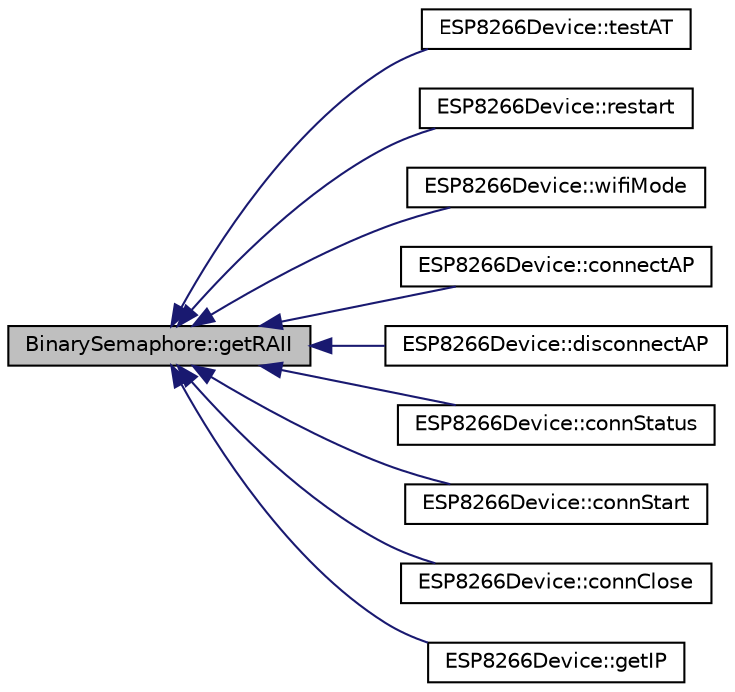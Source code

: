 digraph "BinarySemaphore::getRAII"
{
  edge [fontname="Helvetica",fontsize="10",labelfontname="Helvetica",labelfontsize="10"];
  node [fontname="Helvetica",fontsize="10",shape=record];
  rankdir="LR";
  Node1 [label="BinarySemaphore::getRAII",height=0.2,width=0.4,color="black", fillcolor="grey75", style="filled" fontcolor="black"];
  Node1 -> Node2 [dir="back",color="midnightblue",fontsize="10",style="solid",fontname="Helvetica"];
  Node2 [label="ESP8266Device::testAT",height=0.2,width=0.4,color="black", fillcolor="white", style="filled",URL="$class_e_s_p8266_device.html#acce9c1c7c0be824ef0c94c28d68cac67"];
  Node1 -> Node3 [dir="back",color="midnightblue",fontsize="10",style="solid",fontname="Helvetica"];
  Node3 [label="ESP8266Device::restart",height=0.2,width=0.4,color="black", fillcolor="white", style="filled",URL="$class_e_s_p8266_device.html#ab63e82d17283892b5bf2ab1e7c42c720"];
  Node1 -> Node4 [dir="back",color="midnightblue",fontsize="10",style="solid",fontname="Helvetica"];
  Node4 [label="ESP8266Device::wifiMode",height=0.2,width=0.4,color="black", fillcolor="white", style="filled",URL="$class_e_s_p8266_device.html#a4450f96a3c415ec99b45b002251a8802"];
  Node1 -> Node5 [dir="back",color="midnightblue",fontsize="10",style="solid",fontname="Helvetica"];
  Node5 [label="ESP8266Device::connectAP",height=0.2,width=0.4,color="black", fillcolor="white", style="filled",URL="$class_e_s_p8266_device.html#af9f44098381d1bf7e81d7d8e1ee6e4a9"];
  Node1 -> Node6 [dir="back",color="midnightblue",fontsize="10",style="solid",fontname="Helvetica"];
  Node6 [label="ESP8266Device::disconnectAP",height=0.2,width=0.4,color="black", fillcolor="white", style="filled",URL="$class_e_s_p8266_device.html#a79dec5979c19a38c9f8c6bd325fb251f"];
  Node1 -> Node7 [dir="back",color="midnightblue",fontsize="10",style="solid",fontname="Helvetica"];
  Node7 [label="ESP8266Device::connStatus",height=0.2,width=0.4,color="black", fillcolor="white", style="filled",URL="$class_e_s_p8266_device.html#a94de6bfd95ad2766fc3759f0df2c0613"];
  Node1 -> Node8 [dir="back",color="midnightblue",fontsize="10",style="solid",fontname="Helvetica"];
  Node8 [label="ESP8266Device::connStart",height=0.2,width=0.4,color="black", fillcolor="white", style="filled",URL="$class_e_s_p8266_device.html#ae11dc0864aba2e5f193e1b74fa7e6f81"];
  Node1 -> Node9 [dir="back",color="midnightblue",fontsize="10",style="solid",fontname="Helvetica"];
  Node9 [label="ESP8266Device::connClose",height=0.2,width=0.4,color="black", fillcolor="white", style="filled",URL="$class_e_s_p8266_device.html#a4e4579d3fbf8a1ddf22159bab645ed30"];
  Node1 -> Node10 [dir="back",color="midnightblue",fontsize="10",style="solid",fontname="Helvetica"];
  Node10 [label="ESP8266Device::getIP",height=0.2,width=0.4,color="black", fillcolor="white", style="filled",URL="$class_e_s_p8266_device.html#aa15473c9c736c77b3342697435ad54de"];
}

